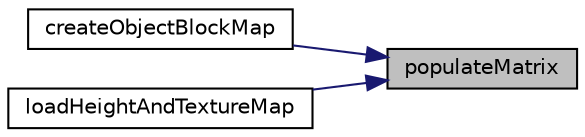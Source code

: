 digraph "populateMatrix"
{
 // LATEX_PDF_SIZE
  edge [fontname="Helvetica",fontsize="10",labelfontname="Helvetica",labelfontsize="10"];
  node [fontname="Helvetica",fontsize="10",shape=record];
  rankdir="RL";
  Node1 [label="populateMatrix",height=0.2,width=0.4,color="black", fillcolor="grey75", style="filled", fontcolor="black",tooltip="Populates a matrix with a default value. The matrix is all the areas combined and expanded e...."];
  Node1 -> Node2 [dir="back",color="midnightblue",fontsize="10",style="solid",fontname="Helvetica"];
  Node2 [label="createObjectBlockMap",height=0.2,width=0.4,color="black", fillcolor="white", style="filled",URL="$MapLoader_8hpp.html#a92b85c2d8b6ae5061af00c879b873c19",tooltip="Generate the object block map. The map defines how the objects block the tiles around itself."];
  Node1 -> Node3 [dir="back",color="midnightblue",fontsize="10",style="solid",fontname="Helvetica"];
  Node3 [label="loadHeightAndTextureMap",height=0.2,width=0.4,color="black", fillcolor="white", style="filled",URL="$MapLoader_8hpp.html#a40e0538b150e65b8ba2e089a514fcc2c",tooltip="Loads a height map and map's texture map into given parameters. Loads them together to avoid reading ..."];
}
